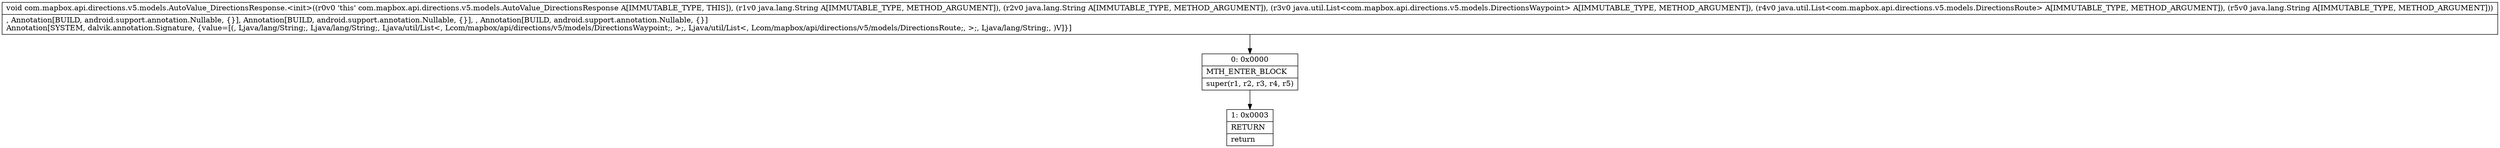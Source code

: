 digraph "CFG forcom.mapbox.api.directions.v5.models.AutoValue_DirectionsResponse.\<init\>(Ljava\/lang\/String;Ljava\/lang\/String;Ljava\/util\/List;Ljava\/util\/List;Ljava\/lang\/String;)V" {
Node_0 [shape=record,label="{0\:\ 0x0000|MTH_ENTER_BLOCK\l|super(r1, r2, r3, r4, r5)\l}"];
Node_1 [shape=record,label="{1\:\ 0x0003|RETURN\l|return\l}"];
MethodNode[shape=record,label="{void com.mapbox.api.directions.v5.models.AutoValue_DirectionsResponse.\<init\>((r0v0 'this' com.mapbox.api.directions.v5.models.AutoValue_DirectionsResponse A[IMMUTABLE_TYPE, THIS]), (r1v0 java.lang.String A[IMMUTABLE_TYPE, METHOD_ARGUMENT]), (r2v0 java.lang.String A[IMMUTABLE_TYPE, METHOD_ARGUMENT]), (r3v0 java.util.List\<com.mapbox.api.directions.v5.models.DirectionsWaypoint\> A[IMMUTABLE_TYPE, METHOD_ARGUMENT]), (r4v0 java.util.List\<com.mapbox.api.directions.v5.models.DirectionsRoute\> A[IMMUTABLE_TYPE, METHOD_ARGUMENT]), (r5v0 java.lang.String A[IMMUTABLE_TYPE, METHOD_ARGUMENT]))  | , Annotation[BUILD, android.support.annotation.Nullable, \{\}], Annotation[BUILD, android.support.annotation.Nullable, \{\}], , Annotation[BUILD, android.support.annotation.Nullable, \{\}]\lAnnotation[SYSTEM, dalvik.annotation.Signature, \{value=[(, Ljava\/lang\/String;, Ljava\/lang\/String;, Ljava\/util\/List\<, Lcom\/mapbox\/api\/directions\/v5\/models\/DirectionsWaypoint;, \>;, Ljava\/util\/List\<, Lcom\/mapbox\/api\/directions\/v5\/models\/DirectionsRoute;, \>;, Ljava\/lang\/String;, )V]\}]\l}"];
MethodNode -> Node_0;
Node_0 -> Node_1;
}

